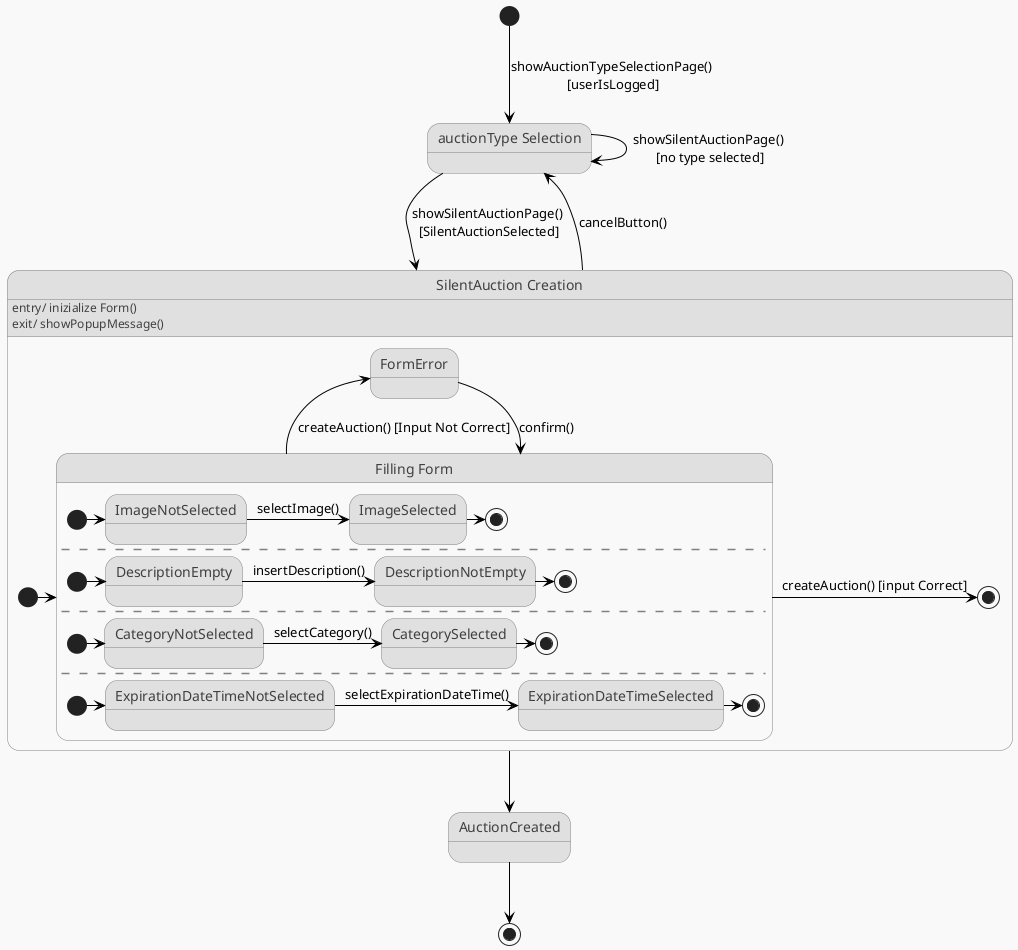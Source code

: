 @startuml
skinparam shadowing false
skinparam backgroundColor #F9F9F9
skinparam ArrowColor black
skinparam state {
  Shadowing false
  BackgroundColor #E0E0E0
  BorderColor #808080
  FontColor #404040
}

state "auctionType Selection" as AT {
}
state "SilentAuction Creation" as AC {
 state "Filling Form" as F {
  [*] -right-> ImageNotSelected
  ImageNotSelected -right-> ImageSelected: selectImage()
  ImageSelected -right-> [*]
  -- 
  [*] -right-> DescriptionEmpty
  DescriptionEmpty -right-> DescriptionNotEmpty: insertDescription()
  DescriptionNotEmpty -right-> [*]
  -- 
  [*] -right-> CategoryNotSelected
  CategoryNotSelected -right-> CategorySelected: selectCategory()
  CategorySelected -right-> [*]
  --
  [*] -right-> ExpirationDateTimeNotSelected
  ExpirationDateTimeNotSelected -right-> ExpirationDateTimeSelected: selectExpirationDateTime()
  ExpirationDateTimeSelected -right-> [*]
  
 }
 [*] -right-> F 
 F -up-> FormError: createAuction() [Input Not Correct]
 FormError --> F: confirm()
 F -right-> [*]: createAuction() [input Correct]
}
AC: entry/ inizialize Form()
AC: exit/ showPopupMessage()
[*] --> AT: showAuctionTypeSelectionPage()\n [userIsLogged]
AT --> AC: showSilentAuctionPage()\n [SilentAuctionSelected]
AT --> AT: showSilentAuctionPage()\n [no type selected]
AC --> AuctionCreated
AC --> AT: cancelButton()
AuctionCreated --> [*]
@enduml